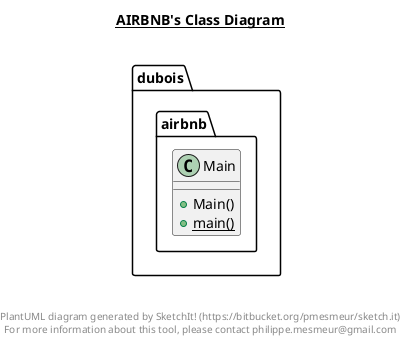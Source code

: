 @startuml

title __AIRBNB's Class Diagram__\n

  namespace dubois.airbnb {
    class dubois.airbnb.Main {
        + Main()
        {static} + main()
    }
  }
  



right footer


PlantUML diagram generated by SketchIt! (https://bitbucket.org/pmesmeur/sketch.it)
For more information about this tool, please contact philippe.mesmeur@gmail.com
endfooter

@enduml
